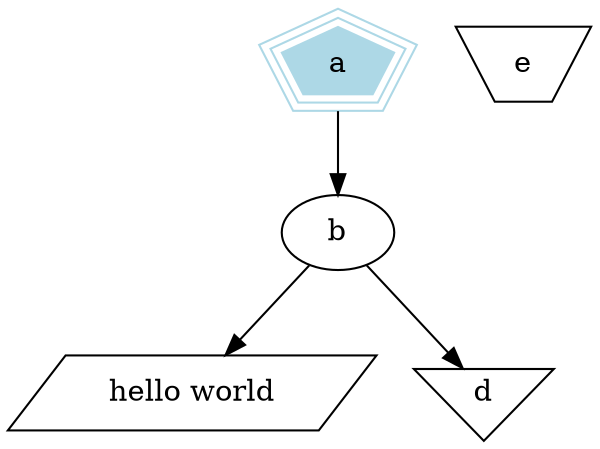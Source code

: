 digraph G {
    a -> b -> c;
    b -> d;
    a [shape=polygon,sides=5,peripheries=3,color=lightblue,style=filled];
    c [shape=polygon,sides=4,skew=.4,label="hello world"]
    d [shape=invtriangle];
    e [shape=polygon,sides=4,distortion=.7];
}
